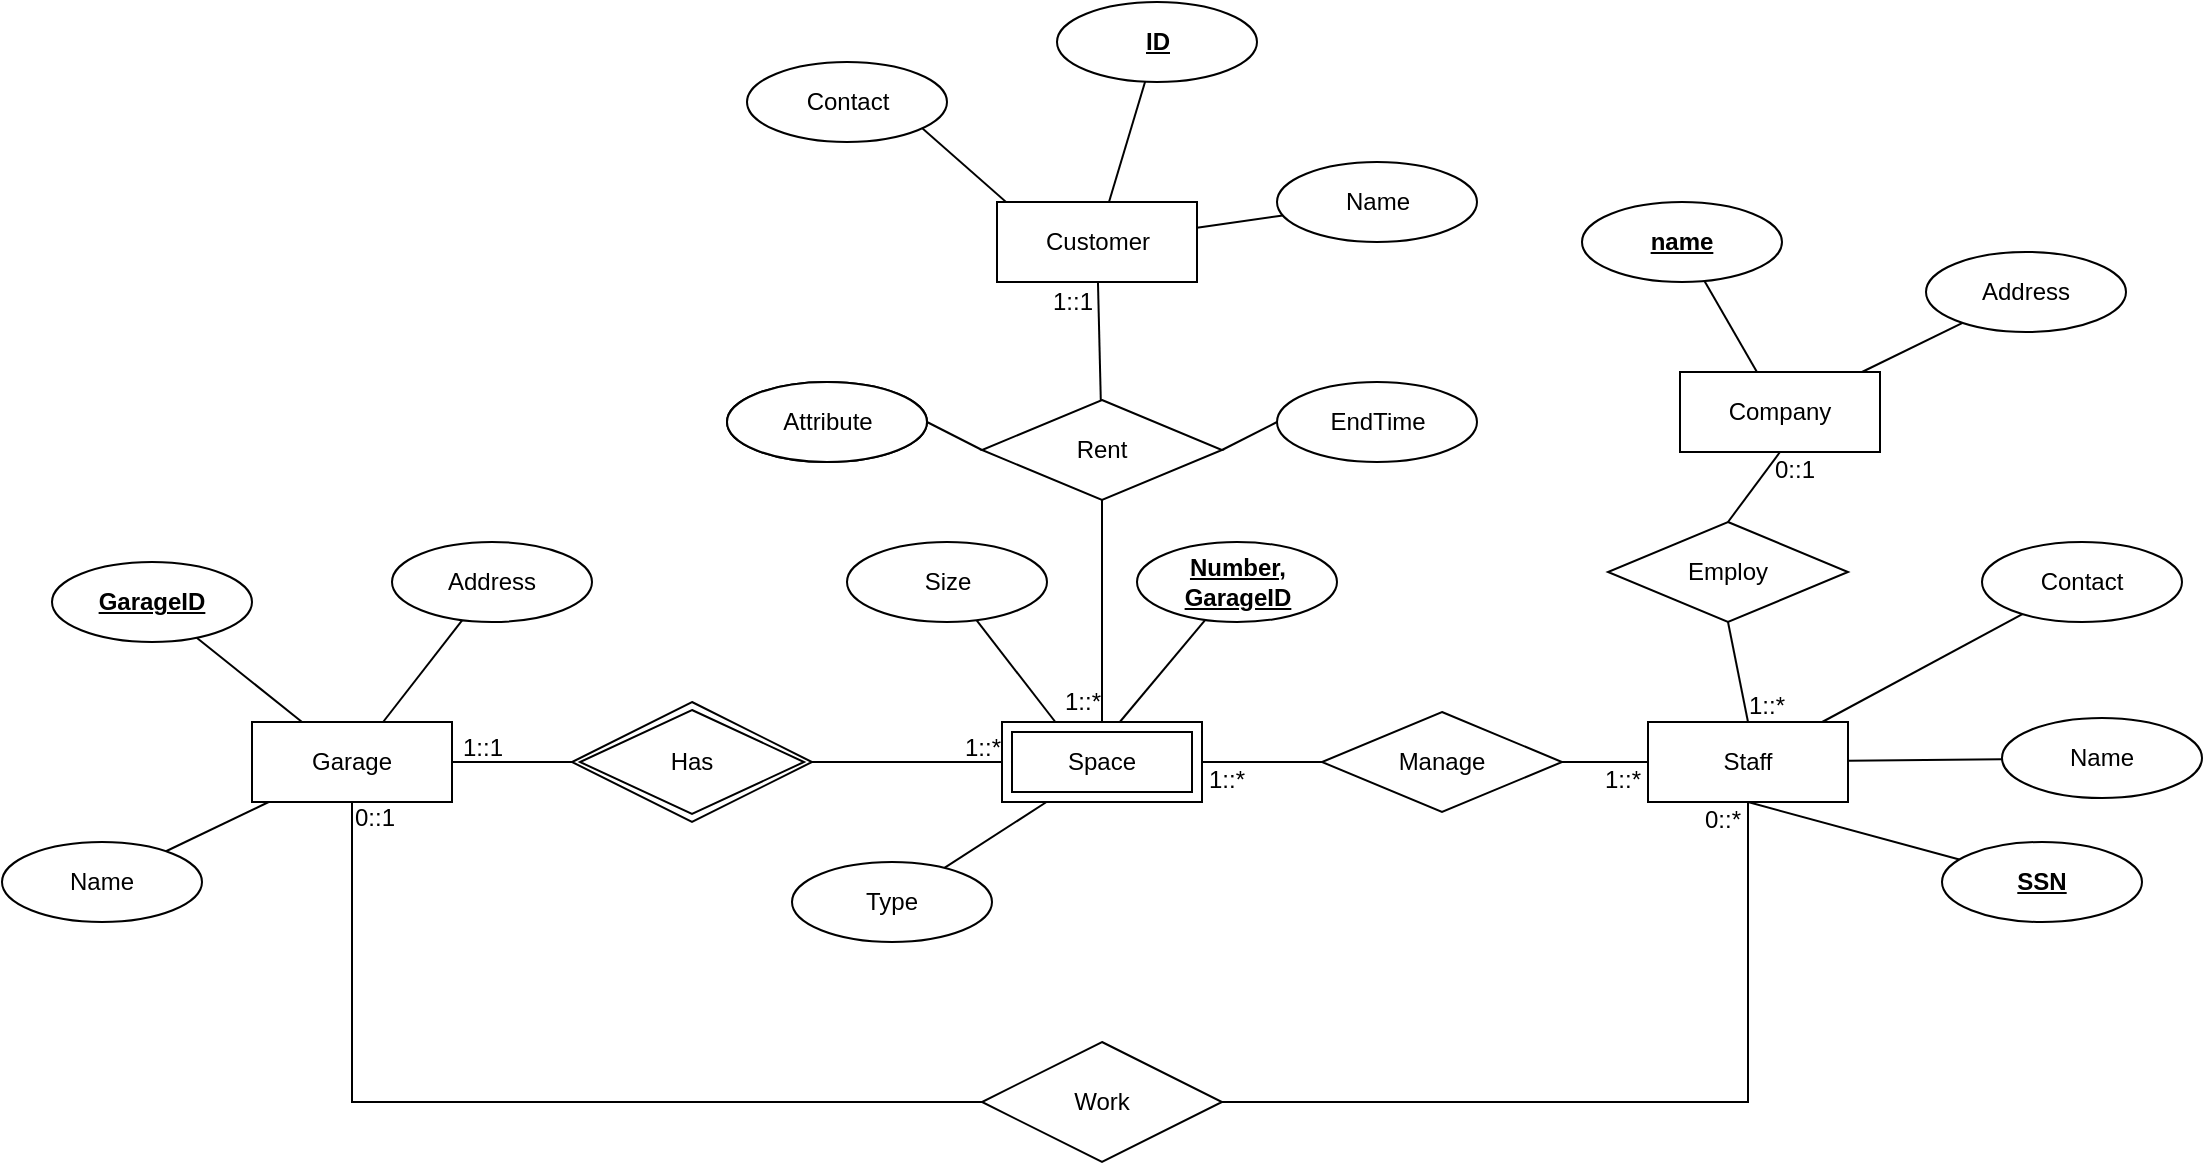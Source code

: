 <mxfile version="24.0.2" type="github">
  <diagram id="R2lEEEUBdFMjLlhIrx00" name="Page-1">
    <mxGraphModel dx="2359" dy="825" grid="1" gridSize="10" guides="1" tooltips="1" connect="1" arrows="1" fold="1" page="1" pageScale="1" pageWidth="850" pageHeight="1100" math="0" shadow="0" extFonts="Permanent Marker^https://fonts.googleapis.com/css?family=Permanent+Marker">
      <root>
        <mxCell id="0" />
        <mxCell id="1" parent="0" />
        <mxCell id="FklS4HpheCI_xjmBAohD-108" value="" style="edgeStyle=none;rounded=0;orthogonalLoop=1;jettySize=auto;html=1;endArrow=none;endFill=0;" edge="1" parent="1" source="FklS4HpheCI_xjmBAohD-81" target="FklS4HpheCI_xjmBAohD-83">
          <mxGeometry relative="1" as="geometry" />
        </mxCell>
        <mxCell id="FklS4HpheCI_xjmBAohD-109" value="" style="edgeStyle=none;rounded=0;orthogonalLoop=1;jettySize=auto;html=1;endArrow=none;endFill=0;" edge="1" parent="1" source="FklS4HpheCI_xjmBAohD-81" target="FklS4HpheCI_xjmBAohD-85">
          <mxGeometry relative="1" as="geometry" />
        </mxCell>
        <mxCell id="FklS4HpheCI_xjmBAohD-162" style="edgeStyle=none;rounded=0;orthogonalLoop=1;jettySize=auto;html=1;exitX=0.5;exitY=1;exitDx=0;exitDy=0;entryX=0.5;entryY=0;entryDx=0;entryDy=0;endArrow=none;endFill=0;" edge="1" parent="1" source="FklS4HpheCI_xjmBAohD-81" target="FklS4HpheCI_xjmBAohD-161">
          <mxGeometry relative="1" as="geometry" />
        </mxCell>
        <mxCell id="FklS4HpheCI_xjmBAohD-81" value="Company" style="whiteSpace=wrap;html=1;align=center;" vertex="1" parent="1">
          <mxGeometry x="119" y="235" width="100" height="40" as="geometry" />
        </mxCell>
        <mxCell id="FklS4HpheCI_xjmBAohD-83" value="name" style="ellipse;whiteSpace=wrap;html=1;align=center;fontStyle=5;" vertex="1" parent="1">
          <mxGeometry x="70" y="150" width="100" height="40" as="geometry" />
        </mxCell>
        <mxCell id="FklS4HpheCI_xjmBAohD-85" value="Address" style="ellipse;whiteSpace=wrap;html=1;align=center;" vertex="1" parent="1">
          <mxGeometry x="242" y="175" width="100" height="40" as="geometry" />
        </mxCell>
        <mxCell id="FklS4HpheCI_xjmBAohD-96" style="rounded=0;orthogonalLoop=1;jettySize=auto;html=1;exitX=0.5;exitY=1;exitDx=0;exitDy=0;entryX=0.5;entryY=0;entryDx=0;entryDy=0;endArrow=none;endFill=0;" edge="1" parent="1" source="FklS4HpheCI_xjmBAohD-89" target="FklS4HpheCI_xjmBAohD-94">
          <mxGeometry relative="1" as="geometry" />
        </mxCell>
        <mxCell id="FklS4HpheCI_xjmBAohD-106" value="" style="edgeStyle=none;rounded=0;orthogonalLoop=1;jettySize=auto;html=1;endArrow=none;endFill=0;" edge="1" parent="1" source="FklS4HpheCI_xjmBAohD-89" target="FklS4HpheCI_xjmBAohD-92">
          <mxGeometry relative="1" as="geometry" />
        </mxCell>
        <mxCell id="FklS4HpheCI_xjmBAohD-145" value="" style="edgeStyle=none;rounded=0;orthogonalLoop=1;jettySize=auto;html=1;endArrow=none;endFill=0;" edge="1" parent="1" source="FklS4HpheCI_xjmBAohD-89" target="FklS4HpheCI_xjmBAohD-144">
          <mxGeometry relative="1" as="geometry" />
        </mxCell>
        <mxCell id="FklS4HpheCI_xjmBAohD-89" value="Customer" style="whiteSpace=wrap;html=1;align=center;" vertex="1" parent="1">
          <mxGeometry x="-222.5" y="150" width="100" height="40" as="geometry" />
        </mxCell>
        <mxCell id="FklS4HpheCI_xjmBAohD-97" value="" style="edgeStyle=none;rounded=0;orthogonalLoop=1;jettySize=auto;html=1;endArrow=none;endFill=0;" edge="1" parent="1" source="FklS4HpheCI_xjmBAohD-90" target="FklS4HpheCI_xjmBAohD-89">
          <mxGeometry relative="1" as="geometry" />
        </mxCell>
        <mxCell id="FklS4HpheCI_xjmBAohD-90" value="ID" style="ellipse;whiteSpace=wrap;html=1;align=center;fontStyle=5;" vertex="1" parent="1">
          <mxGeometry x="-192.5" y="50" width="100" height="40" as="geometry" />
        </mxCell>
        <mxCell id="FklS4HpheCI_xjmBAohD-92" value="Name" style="ellipse;whiteSpace=wrap;html=1;align=center;" vertex="1" parent="1">
          <mxGeometry x="-82.5" y="130" width="100" height="40" as="geometry" />
        </mxCell>
        <mxCell id="FklS4HpheCI_xjmBAohD-94" value="Contact" style="ellipse;whiteSpace=wrap;html=1;align=center;" vertex="1" parent="1">
          <mxGeometry x="-347.5" y="80" width="100" height="40" as="geometry" />
        </mxCell>
        <mxCell id="FklS4HpheCI_xjmBAohD-103" value="" style="edgeStyle=none;rounded=0;orthogonalLoop=1;jettySize=auto;html=1;endArrow=none;endFill=0;" edge="1" parent="1" source="FklS4HpheCI_xjmBAohD-99" target="FklS4HpheCI_xjmBAohD-102">
          <mxGeometry relative="1" as="geometry" />
        </mxCell>
        <mxCell id="FklS4HpheCI_xjmBAohD-104" value="" style="edgeStyle=none;rounded=0;orthogonalLoop=1;jettySize=auto;html=1;endArrow=none;endFill=0;" edge="1" parent="1" source="FklS4HpheCI_xjmBAohD-99" target="FklS4HpheCI_xjmBAohD-100">
          <mxGeometry relative="1" as="geometry" />
        </mxCell>
        <mxCell id="FklS4HpheCI_xjmBAohD-105" value="" style="edgeStyle=none;rounded=0;orthogonalLoop=1;jettySize=auto;html=1;endArrow=none;endFill=0;" edge="1" parent="1" source="FklS4HpheCI_xjmBAohD-99" target="FklS4HpheCI_xjmBAohD-101">
          <mxGeometry relative="1" as="geometry" />
        </mxCell>
        <mxCell id="FklS4HpheCI_xjmBAohD-135" value="" style="edgeStyle=none;rounded=0;orthogonalLoop=1;jettySize=auto;html=1;endArrow=none;endFill=0;" edge="1" parent="1" source="FklS4HpheCI_xjmBAohD-99" target="FklS4HpheCI_xjmBAohD-134">
          <mxGeometry relative="1" as="geometry" />
        </mxCell>
        <mxCell id="FklS4HpheCI_xjmBAohD-99" value="Garage" style="whiteSpace=wrap;html=1;align=center;" vertex="1" parent="1">
          <mxGeometry x="-595" y="410" width="100" height="40" as="geometry" />
        </mxCell>
        <mxCell id="FklS4HpheCI_xjmBAohD-100" value="GarageID" style="ellipse;whiteSpace=wrap;html=1;align=center;fontStyle=5;" vertex="1" parent="1">
          <mxGeometry x="-695" y="330" width="100" height="40" as="geometry" />
        </mxCell>
        <mxCell id="FklS4HpheCI_xjmBAohD-101" value="Address" style="ellipse;whiteSpace=wrap;html=1;align=center;" vertex="1" parent="1">
          <mxGeometry x="-525" y="320" width="100" height="40" as="geometry" />
        </mxCell>
        <mxCell id="FklS4HpheCI_xjmBAohD-102" value="Name" style="ellipse;whiteSpace=wrap;html=1;align=center;" vertex="1" parent="1">
          <mxGeometry x="-720" y="470" width="100" height="40" as="geometry" />
        </mxCell>
        <mxCell id="FklS4HpheCI_xjmBAohD-116" value="" style="edgeStyle=none;rounded=0;orthogonalLoop=1;jettySize=auto;html=1;endArrow=none;endFill=0;" edge="1" parent="1" target="FklS4HpheCI_xjmBAohD-111">
          <mxGeometry relative="1" as="geometry">
            <mxPoint x="-161.097" y="410" as="sourcePoint" />
          </mxGeometry>
        </mxCell>
        <mxCell id="FklS4HpheCI_xjmBAohD-118" value="" style="edgeStyle=none;rounded=0;orthogonalLoop=1;jettySize=auto;html=1;endArrow=none;endFill=0;" edge="1" parent="1" target="FklS4HpheCI_xjmBAohD-117">
          <mxGeometry relative="1" as="geometry">
            <mxPoint x="-193.316" y="410" as="sourcePoint" />
          </mxGeometry>
        </mxCell>
        <mxCell id="FklS4HpheCI_xjmBAohD-120" value="" style="edgeStyle=none;rounded=0;orthogonalLoop=1;jettySize=auto;html=1;endArrow=none;endFill=0;" edge="1" parent="1" target="FklS4HpheCI_xjmBAohD-119">
          <mxGeometry relative="1" as="geometry">
            <mxPoint x="-197.755" y="450" as="sourcePoint" />
          </mxGeometry>
        </mxCell>
        <mxCell id="FklS4HpheCI_xjmBAohD-111" value="Number, GarageID" style="ellipse;whiteSpace=wrap;html=1;align=center;fontStyle=5;" vertex="1" parent="1">
          <mxGeometry x="-152.5" y="320" width="100" height="40" as="geometry" />
        </mxCell>
        <mxCell id="FklS4HpheCI_xjmBAohD-117" value="Size" style="ellipse;whiteSpace=wrap;html=1;align=center;" vertex="1" parent="1">
          <mxGeometry x="-297.5" y="320" width="100" height="40" as="geometry" />
        </mxCell>
        <mxCell id="FklS4HpheCI_xjmBAohD-119" value="Type" style="ellipse;whiteSpace=wrap;html=1;align=center;" vertex="1" parent="1">
          <mxGeometry x="-325" y="480" width="100" height="40" as="geometry" />
        </mxCell>
        <mxCell id="FklS4HpheCI_xjmBAohD-126" value="" style="edgeStyle=none;rounded=0;orthogonalLoop=1;jettySize=auto;html=1;endArrow=none;endFill=0;" edge="1" parent="1" source="FklS4HpheCI_xjmBAohD-121" target="FklS4HpheCI_xjmBAohD-125">
          <mxGeometry relative="1" as="geometry" />
        </mxCell>
        <mxCell id="FklS4HpheCI_xjmBAohD-128" value="" style="edgeStyle=none;rounded=0;orthogonalLoop=1;jettySize=auto;html=1;endArrow=none;endFill=0;" edge="1" parent="1" source="FklS4HpheCI_xjmBAohD-121" target="FklS4HpheCI_xjmBAohD-127">
          <mxGeometry relative="1" as="geometry" />
        </mxCell>
        <mxCell id="FklS4HpheCI_xjmBAohD-154" style="edgeStyle=none;rounded=0;orthogonalLoop=1;jettySize=auto;html=1;exitX=0.5;exitY=1;exitDx=0;exitDy=0;endArrow=none;endFill=0;" edge="1" parent="1" source="FklS4HpheCI_xjmBAohD-121" target="FklS4HpheCI_xjmBAohD-123">
          <mxGeometry relative="1" as="geometry" />
        </mxCell>
        <mxCell id="FklS4HpheCI_xjmBAohD-167" style="edgeStyle=none;rounded=0;orthogonalLoop=1;jettySize=auto;html=1;exitX=0.5;exitY=1;exitDx=0;exitDy=0;entryX=1;entryY=0.5;entryDx=0;entryDy=0;endArrow=none;endFill=0;" edge="1" parent="1" source="FklS4HpheCI_xjmBAohD-121" target="FklS4HpheCI_xjmBAohD-166">
          <mxGeometry relative="1" as="geometry">
            <Array as="points">
              <mxPoint x="153" y="600" />
            </Array>
          </mxGeometry>
        </mxCell>
        <mxCell id="FklS4HpheCI_xjmBAohD-121" value="Staff" style="whiteSpace=wrap;html=1;align=center;" vertex="1" parent="1">
          <mxGeometry x="103" y="410" width="100" height="40" as="geometry" />
        </mxCell>
        <mxCell id="FklS4HpheCI_xjmBAohD-123" value="SSN" style="ellipse;whiteSpace=wrap;html=1;align=center;fontStyle=5;" vertex="1" parent="1">
          <mxGeometry x="250" y="470" width="100" height="40" as="geometry" />
        </mxCell>
        <mxCell id="FklS4HpheCI_xjmBAohD-125" value="Name" style="ellipse;whiteSpace=wrap;html=1;align=center;" vertex="1" parent="1">
          <mxGeometry x="280" y="408" width="100" height="40" as="geometry" />
        </mxCell>
        <mxCell id="FklS4HpheCI_xjmBAohD-127" value="Contact" style="ellipse;whiteSpace=wrap;html=1;align=center;" vertex="1" parent="1">
          <mxGeometry x="270" y="320" width="100" height="40" as="geometry" />
        </mxCell>
        <mxCell id="FklS4HpheCI_xjmBAohD-138" value="" style="edgeStyle=none;rounded=0;orthogonalLoop=1;jettySize=auto;html=1;endArrow=none;endFill=0;" edge="1" parent="1" source="FklS4HpheCI_xjmBAohD-134" target="FklS4HpheCI_xjmBAohD-137">
          <mxGeometry relative="1" as="geometry" />
        </mxCell>
        <mxCell id="FklS4HpheCI_xjmBAohD-134" value="Has" style="shape=rhombus;double=1;perimeter=rhombusPerimeter;whiteSpace=wrap;html=1;align=center;" vertex="1" parent="1">
          <mxGeometry x="-435" y="400" width="120" height="60" as="geometry" />
        </mxCell>
        <mxCell id="FklS4HpheCI_xjmBAohD-156" style="edgeStyle=none;rounded=0;orthogonalLoop=1;jettySize=auto;html=1;exitX=1;exitY=0.5;exitDx=0;exitDy=0;endArrow=none;endFill=0;" edge="1" parent="1" source="FklS4HpheCI_xjmBAohD-137" target="FklS4HpheCI_xjmBAohD-155">
          <mxGeometry relative="1" as="geometry" />
        </mxCell>
        <mxCell id="FklS4HpheCI_xjmBAohD-137" value="Space" style="shape=ext;margin=3;double=1;whiteSpace=wrap;html=1;align=center;" vertex="1" parent="1">
          <mxGeometry x="-220" y="410" width="100" height="40" as="geometry" />
        </mxCell>
        <mxCell id="FklS4HpheCI_xjmBAohD-141" value="1::1" style="text;html=1;align=center;verticalAlign=middle;resizable=0;points=[];autosize=1;strokeColor=none;fillColor=none;" vertex="1" parent="1">
          <mxGeometry x="-500" y="408" width="40" height="30" as="geometry" />
        </mxCell>
        <mxCell id="FklS4HpheCI_xjmBAohD-142" value="1::*" style="text;html=1;align=center;verticalAlign=middle;resizable=0;points=[];autosize=1;strokeColor=none;fillColor=none;" vertex="1" parent="1">
          <mxGeometry x="-250" y="408" width="40" height="30" as="geometry" />
        </mxCell>
        <mxCell id="FklS4HpheCI_xjmBAohD-147" style="edgeStyle=none;rounded=0;orthogonalLoop=1;jettySize=auto;html=1;exitX=0.5;exitY=1;exitDx=0;exitDy=0;entryX=0.5;entryY=0;entryDx=0;entryDy=0;endArrow=none;endFill=0;" edge="1" parent="1" source="FklS4HpheCI_xjmBAohD-144" target="FklS4HpheCI_xjmBAohD-137">
          <mxGeometry relative="1" as="geometry" />
        </mxCell>
        <mxCell id="FklS4HpheCI_xjmBAohD-144" value="Rent" style="shape=rhombus;perimeter=rhombusPerimeter;whiteSpace=wrap;html=1;align=center;" vertex="1" parent="1">
          <mxGeometry x="-230" y="249" width="120" height="50" as="geometry" />
        </mxCell>
        <mxCell id="FklS4HpheCI_xjmBAohD-148" value="1::*" style="text;html=1;align=center;verticalAlign=middle;resizable=0;points=[];autosize=1;strokeColor=none;fillColor=none;rotation=0;" vertex="1" parent="1">
          <mxGeometry x="-200" y="385" width="40" height="30" as="geometry" />
        </mxCell>
        <mxCell id="FklS4HpheCI_xjmBAohD-149" value="1::1" style="text;html=1;align=center;verticalAlign=middle;resizable=0;points=[];autosize=1;strokeColor=none;fillColor=none;" vertex="1" parent="1">
          <mxGeometry x="-205.5" y="185" width="40" height="30" as="geometry" />
        </mxCell>
        <mxCell id="FklS4HpheCI_xjmBAohD-152" style="edgeStyle=none;rounded=0;orthogonalLoop=1;jettySize=auto;html=1;exitX=1;exitY=0.5;exitDx=0;exitDy=0;entryX=0;entryY=0.5;entryDx=0;entryDy=0;endArrow=none;endFill=0;" edge="1" parent="1" source="FklS4HpheCI_xjmBAohD-150" target="FklS4HpheCI_xjmBAohD-144">
          <mxGeometry relative="1" as="geometry" />
        </mxCell>
        <mxCell id="FklS4HpheCI_xjmBAohD-150" value="StartTime" style="ellipse;whiteSpace=wrap;html=1;align=center;" vertex="1" parent="1">
          <mxGeometry x="-357.5" y="240" width="100" height="40" as="geometry" />
        </mxCell>
        <mxCell id="FklS4HpheCI_xjmBAohD-153" style="edgeStyle=none;rounded=0;orthogonalLoop=1;jettySize=auto;html=1;exitX=0;exitY=0.5;exitDx=0;exitDy=0;entryX=1;entryY=0.5;entryDx=0;entryDy=0;endArrow=none;endFill=0;" edge="1" parent="1" source="FklS4HpheCI_xjmBAohD-151" target="FklS4HpheCI_xjmBAohD-144">
          <mxGeometry relative="1" as="geometry" />
        </mxCell>
        <mxCell id="FklS4HpheCI_xjmBAohD-151" value="EndTime" style="ellipse;whiteSpace=wrap;html=1;align=center;" vertex="1" parent="1">
          <mxGeometry x="-82.5" y="240" width="100" height="40" as="geometry" />
        </mxCell>
        <mxCell id="FklS4HpheCI_xjmBAohD-157" style="edgeStyle=none;rounded=0;orthogonalLoop=1;jettySize=auto;html=1;exitX=1;exitY=0.5;exitDx=0;exitDy=0;entryX=0;entryY=0.5;entryDx=0;entryDy=0;endArrow=none;endFill=0;" edge="1" parent="1" source="FklS4HpheCI_xjmBAohD-155" target="FklS4HpheCI_xjmBAohD-121">
          <mxGeometry relative="1" as="geometry" />
        </mxCell>
        <mxCell id="FklS4HpheCI_xjmBAohD-155" value="Manage" style="shape=rhombus;perimeter=rhombusPerimeter;whiteSpace=wrap;html=1;align=center;" vertex="1" parent="1">
          <mxGeometry x="-60" y="405" width="120" height="50" as="geometry" />
        </mxCell>
        <mxCell id="FklS4HpheCI_xjmBAohD-158" value="1::*" style="text;html=1;align=center;verticalAlign=middle;resizable=0;points=[];autosize=1;strokeColor=none;fillColor=none;" vertex="1" parent="1">
          <mxGeometry x="-128" y="424" width="40" height="30" as="geometry" />
        </mxCell>
        <mxCell id="FklS4HpheCI_xjmBAohD-159" value="1::*" style="text;html=1;align=center;verticalAlign=middle;resizable=0;points=[];autosize=1;strokeColor=none;fillColor=none;" vertex="1" parent="1">
          <mxGeometry x="70" y="424" width="40" height="30" as="geometry" />
        </mxCell>
        <mxCell id="FklS4HpheCI_xjmBAohD-163" style="edgeStyle=none;rounded=0;orthogonalLoop=1;jettySize=auto;html=1;exitX=0.5;exitY=1;exitDx=0;exitDy=0;entryX=0.5;entryY=0;entryDx=0;entryDy=0;endArrow=none;endFill=0;" edge="1" parent="1" source="FklS4HpheCI_xjmBAohD-161" target="FklS4HpheCI_xjmBAohD-121">
          <mxGeometry relative="1" as="geometry" />
        </mxCell>
        <mxCell id="FklS4HpheCI_xjmBAohD-161" value="Employ" style="shape=rhombus;perimeter=rhombusPerimeter;whiteSpace=wrap;html=1;align=center;" vertex="1" parent="1">
          <mxGeometry x="83" y="310" width="120" height="50" as="geometry" />
        </mxCell>
        <mxCell id="FklS4HpheCI_xjmBAohD-164" value="1::*" style="text;html=1;align=center;verticalAlign=middle;resizable=0;points=[];autosize=1;strokeColor=none;fillColor=none;" vertex="1" parent="1">
          <mxGeometry x="142" y="387" width="40" height="30" as="geometry" />
        </mxCell>
        <mxCell id="FklS4HpheCI_xjmBAohD-165" value="0::1" style="text;html=1;align=center;verticalAlign=middle;resizable=0;points=[];autosize=1;strokeColor=none;fillColor=none;" vertex="1" parent="1">
          <mxGeometry x="156" y="269" width="40" height="30" as="geometry" />
        </mxCell>
        <mxCell id="FklS4HpheCI_xjmBAohD-168" style="edgeStyle=none;rounded=0;orthogonalLoop=1;jettySize=auto;html=1;exitX=0;exitY=0.5;exitDx=0;exitDy=0;entryX=0.5;entryY=1;entryDx=0;entryDy=0;endArrow=none;endFill=0;" edge="1" parent="1" source="FklS4HpheCI_xjmBAohD-166" target="FklS4HpheCI_xjmBAohD-99">
          <mxGeometry relative="1" as="geometry">
            <Array as="points">
              <mxPoint x="-545" y="600" />
            </Array>
          </mxGeometry>
        </mxCell>
        <mxCell id="FklS4HpheCI_xjmBAohD-166" value="Work" style="shape=rhombus;perimeter=rhombusPerimeter;whiteSpace=wrap;html=1;align=center;" vertex="1" parent="1">
          <mxGeometry x="-230" y="570" width="120" height="60" as="geometry" />
        </mxCell>
        <mxCell id="FklS4HpheCI_xjmBAohD-169" value="0::1" style="text;html=1;align=center;verticalAlign=middle;resizable=0;points=[];autosize=1;strokeColor=none;fillColor=none;" vertex="1" parent="1">
          <mxGeometry x="-554" y="443" width="40" height="30" as="geometry" />
        </mxCell>
        <mxCell id="FklS4HpheCI_xjmBAohD-170" value="0::*" style="text;html=1;align=center;verticalAlign=middle;resizable=0;points=[];autosize=1;strokeColor=none;fillColor=none;" vertex="1" parent="1">
          <mxGeometry x="120" y="444" width="40" height="30" as="geometry" />
        </mxCell>
        <mxCell id="FklS4HpheCI_xjmBAohD-171" value="Attribute" style="ellipse;whiteSpace=wrap;html=1;align=center;" vertex="1" parent="1">
          <mxGeometry x="-357.5" y="240" width="100" height="40" as="geometry" />
        </mxCell>
      </root>
    </mxGraphModel>
  </diagram>
</mxfile>
